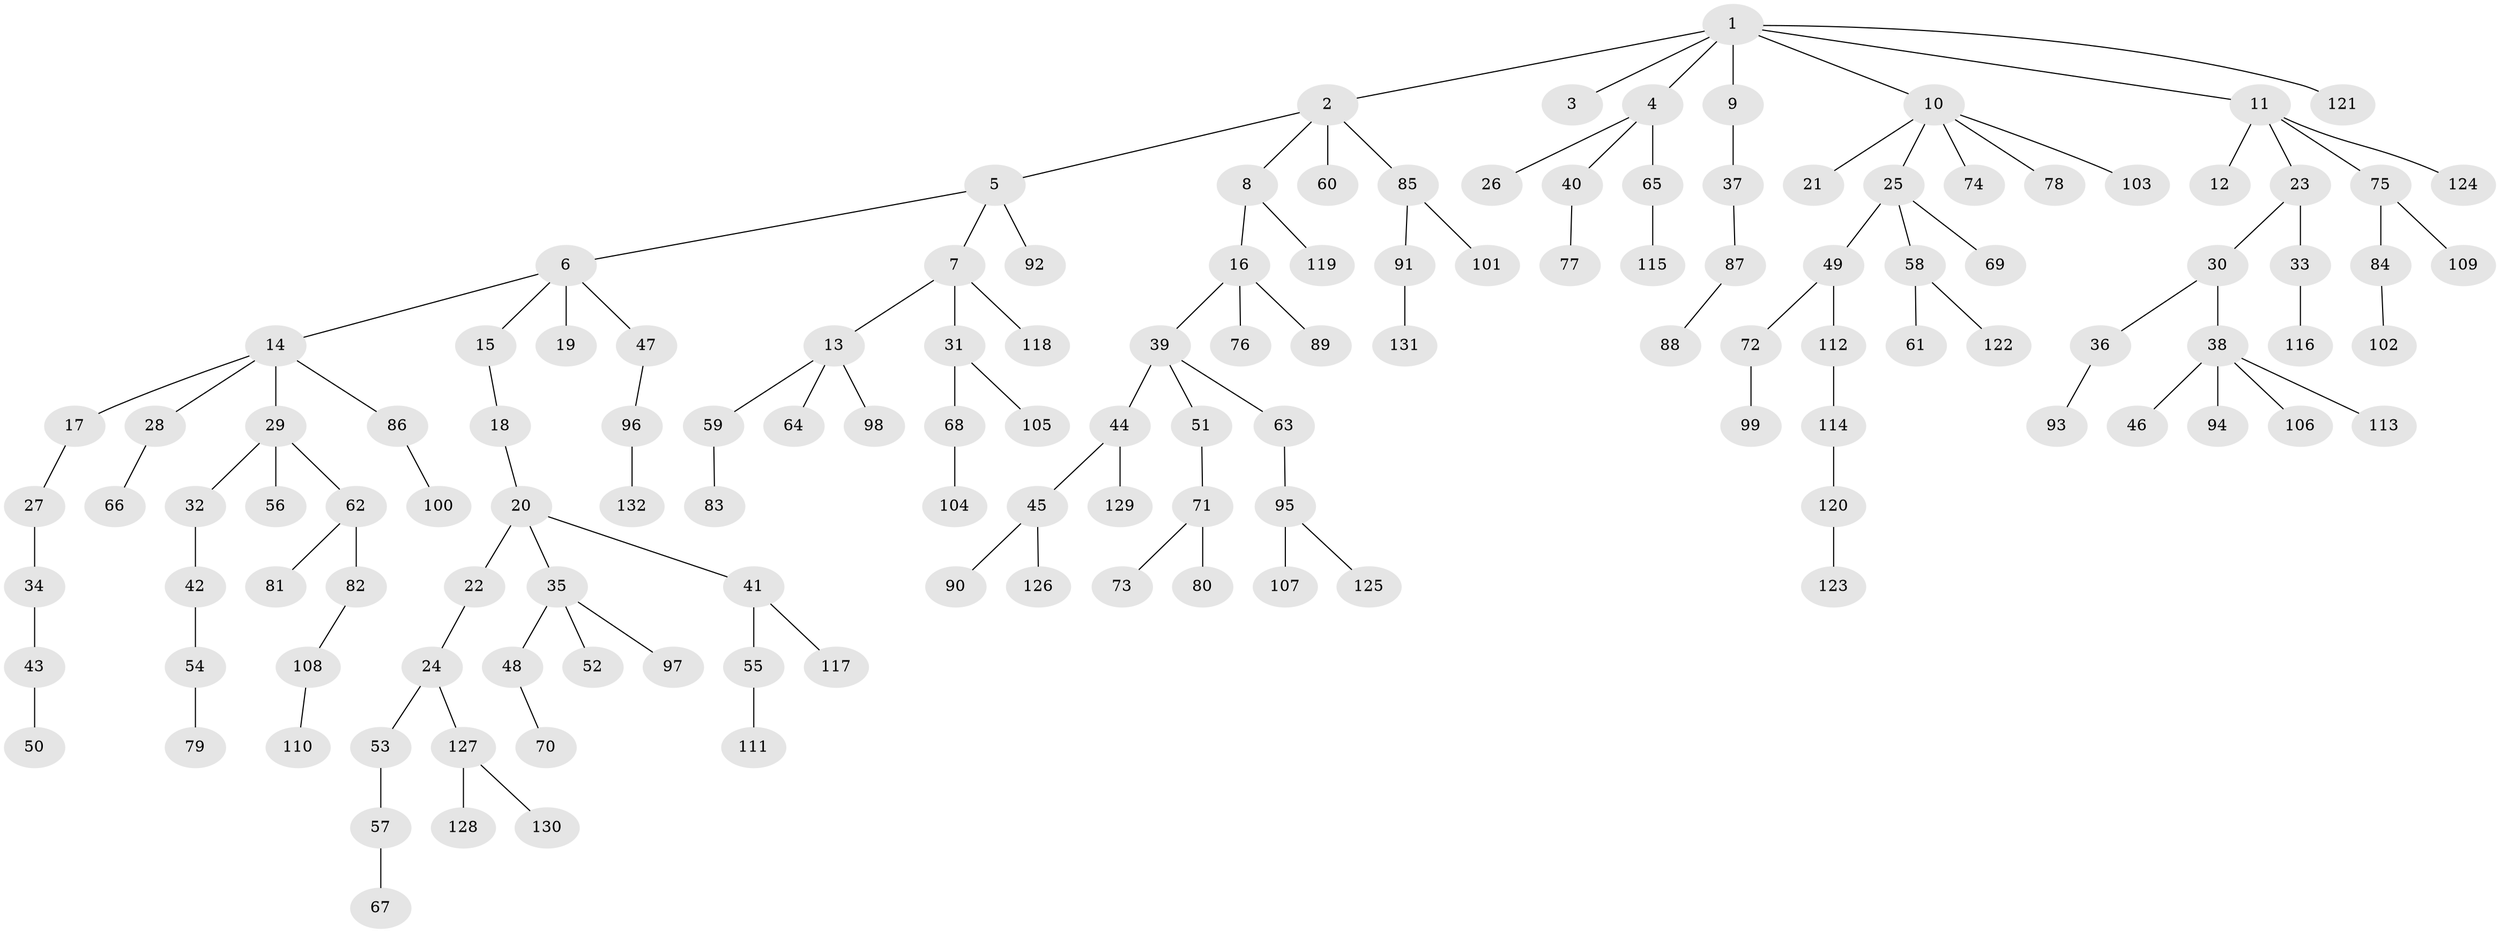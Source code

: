 // Generated by graph-tools (version 1.1) at 2025/36/03/09/25 02:36:36]
// undirected, 132 vertices, 131 edges
graph export_dot {
graph [start="1"]
  node [color=gray90,style=filled];
  1;
  2;
  3;
  4;
  5;
  6;
  7;
  8;
  9;
  10;
  11;
  12;
  13;
  14;
  15;
  16;
  17;
  18;
  19;
  20;
  21;
  22;
  23;
  24;
  25;
  26;
  27;
  28;
  29;
  30;
  31;
  32;
  33;
  34;
  35;
  36;
  37;
  38;
  39;
  40;
  41;
  42;
  43;
  44;
  45;
  46;
  47;
  48;
  49;
  50;
  51;
  52;
  53;
  54;
  55;
  56;
  57;
  58;
  59;
  60;
  61;
  62;
  63;
  64;
  65;
  66;
  67;
  68;
  69;
  70;
  71;
  72;
  73;
  74;
  75;
  76;
  77;
  78;
  79;
  80;
  81;
  82;
  83;
  84;
  85;
  86;
  87;
  88;
  89;
  90;
  91;
  92;
  93;
  94;
  95;
  96;
  97;
  98;
  99;
  100;
  101;
  102;
  103;
  104;
  105;
  106;
  107;
  108;
  109;
  110;
  111;
  112;
  113;
  114;
  115;
  116;
  117;
  118;
  119;
  120;
  121;
  122;
  123;
  124;
  125;
  126;
  127;
  128;
  129;
  130;
  131;
  132;
  1 -- 2;
  1 -- 3;
  1 -- 4;
  1 -- 9;
  1 -- 10;
  1 -- 11;
  1 -- 121;
  2 -- 5;
  2 -- 8;
  2 -- 60;
  2 -- 85;
  4 -- 26;
  4 -- 40;
  4 -- 65;
  5 -- 6;
  5 -- 7;
  5 -- 92;
  6 -- 14;
  6 -- 15;
  6 -- 19;
  6 -- 47;
  7 -- 13;
  7 -- 31;
  7 -- 118;
  8 -- 16;
  8 -- 119;
  9 -- 37;
  10 -- 21;
  10 -- 25;
  10 -- 74;
  10 -- 78;
  10 -- 103;
  11 -- 12;
  11 -- 23;
  11 -- 75;
  11 -- 124;
  13 -- 59;
  13 -- 64;
  13 -- 98;
  14 -- 17;
  14 -- 28;
  14 -- 29;
  14 -- 86;
  15 -- 18;
  16 -- 39;
  16 -- 76;
  16 -- 89;
  17 -- 27;
  18 -- 20;
  20 -- 22;
  20 -- 35;
  20 -- 41;
  22 -- 24;
  23 -- 30;
  23 -- 33;
  24 -- 53;
  24 -- 127;
  25 -- 49;
  25 -- 58;
  25 -- 69;
  27 -- 34;
  28 -- 66;
  29 -- 32;
  29 -- 56;
  29 -- 62;
  30 -- 36;
  30 -- 38;
  31 -- 68;
  31 -- 105;
  32 -- 42;
  33 -- 116;
  34 -- 43;
  35 -- 48;
  35 -- 52;
  35 -- 97;
  36 -- 93;
  37 -- 87;
  38 -- 46;
  38 -- 94;
  38 -- 106;
  38 -- 113;
  39 -- 44;
  39 -- 51;
  39 -- 63;
  40 -- 77;
  41 -- 55;
  41 -- 117;
  42 -- 54;
  43 -- 50;
  44 -- 45;
  44 -- 129;
  45 -- 90;
  45 -- 126;
  47 -- 96;
  48 -- 70;
  49 -- 72;
  49 -- 112;
  51 -- 71;
  53 -- 57;
  54 -- 79;
  55 -- 111;
  57 -- 67;
  58 -- 61;
  58 -- 122;
  59 -- 83;
  62 -- 81;
  62 -- 82;
  63 -- 95;
  65 -- 115;
  68 -- 104;
  71 -- 73;
  71 -- 80;
  72 -- 99;
  75 -- 84;
  75 -- 109;
  82 -- 108;
  84 -- 102;
  85 -- 91;
  85 -- 101;
  86 -- 100;
  87 -- 88;
  91 -- 131;
  95 -- 107;
  95 -- 125;
  96 -- 132;
  108 -- 110;
  112 -- 114;
  114 -- 120;
  120 -- 123;
  127 -- 128;
  127 -- 130;
}
